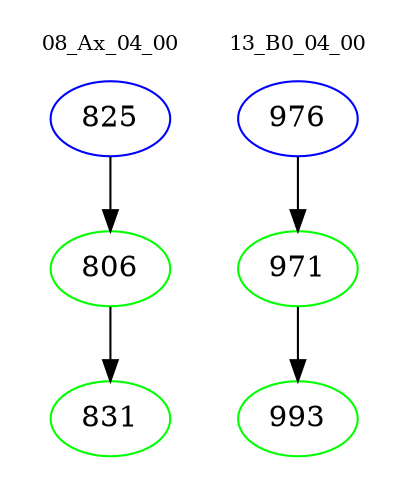 digraph{
subgraph cluster_0 {
color = white
label = "08_Ax_04_00";
fontsize=10;
T0_825 [label="825", color="blue"]
T0_825 -> T0_806 [color="black"]
T0_806 [label="806", color="green"]
T0_806 -> T0_831 [color="black"]
T0_831 [label="831", color="green"]
}
subgraph cluster_1 {
color = white
label = "13_B0_04_00";
fontsize=10;
T1_976 [label="976", color="blue"]
T1_976 -> T1_971 [color="black"]
T1_971 [label="971", color="green"]
T1_971 -> T1_993 [color="black"]
T1_993 [label="993", color="green"]
}
}
